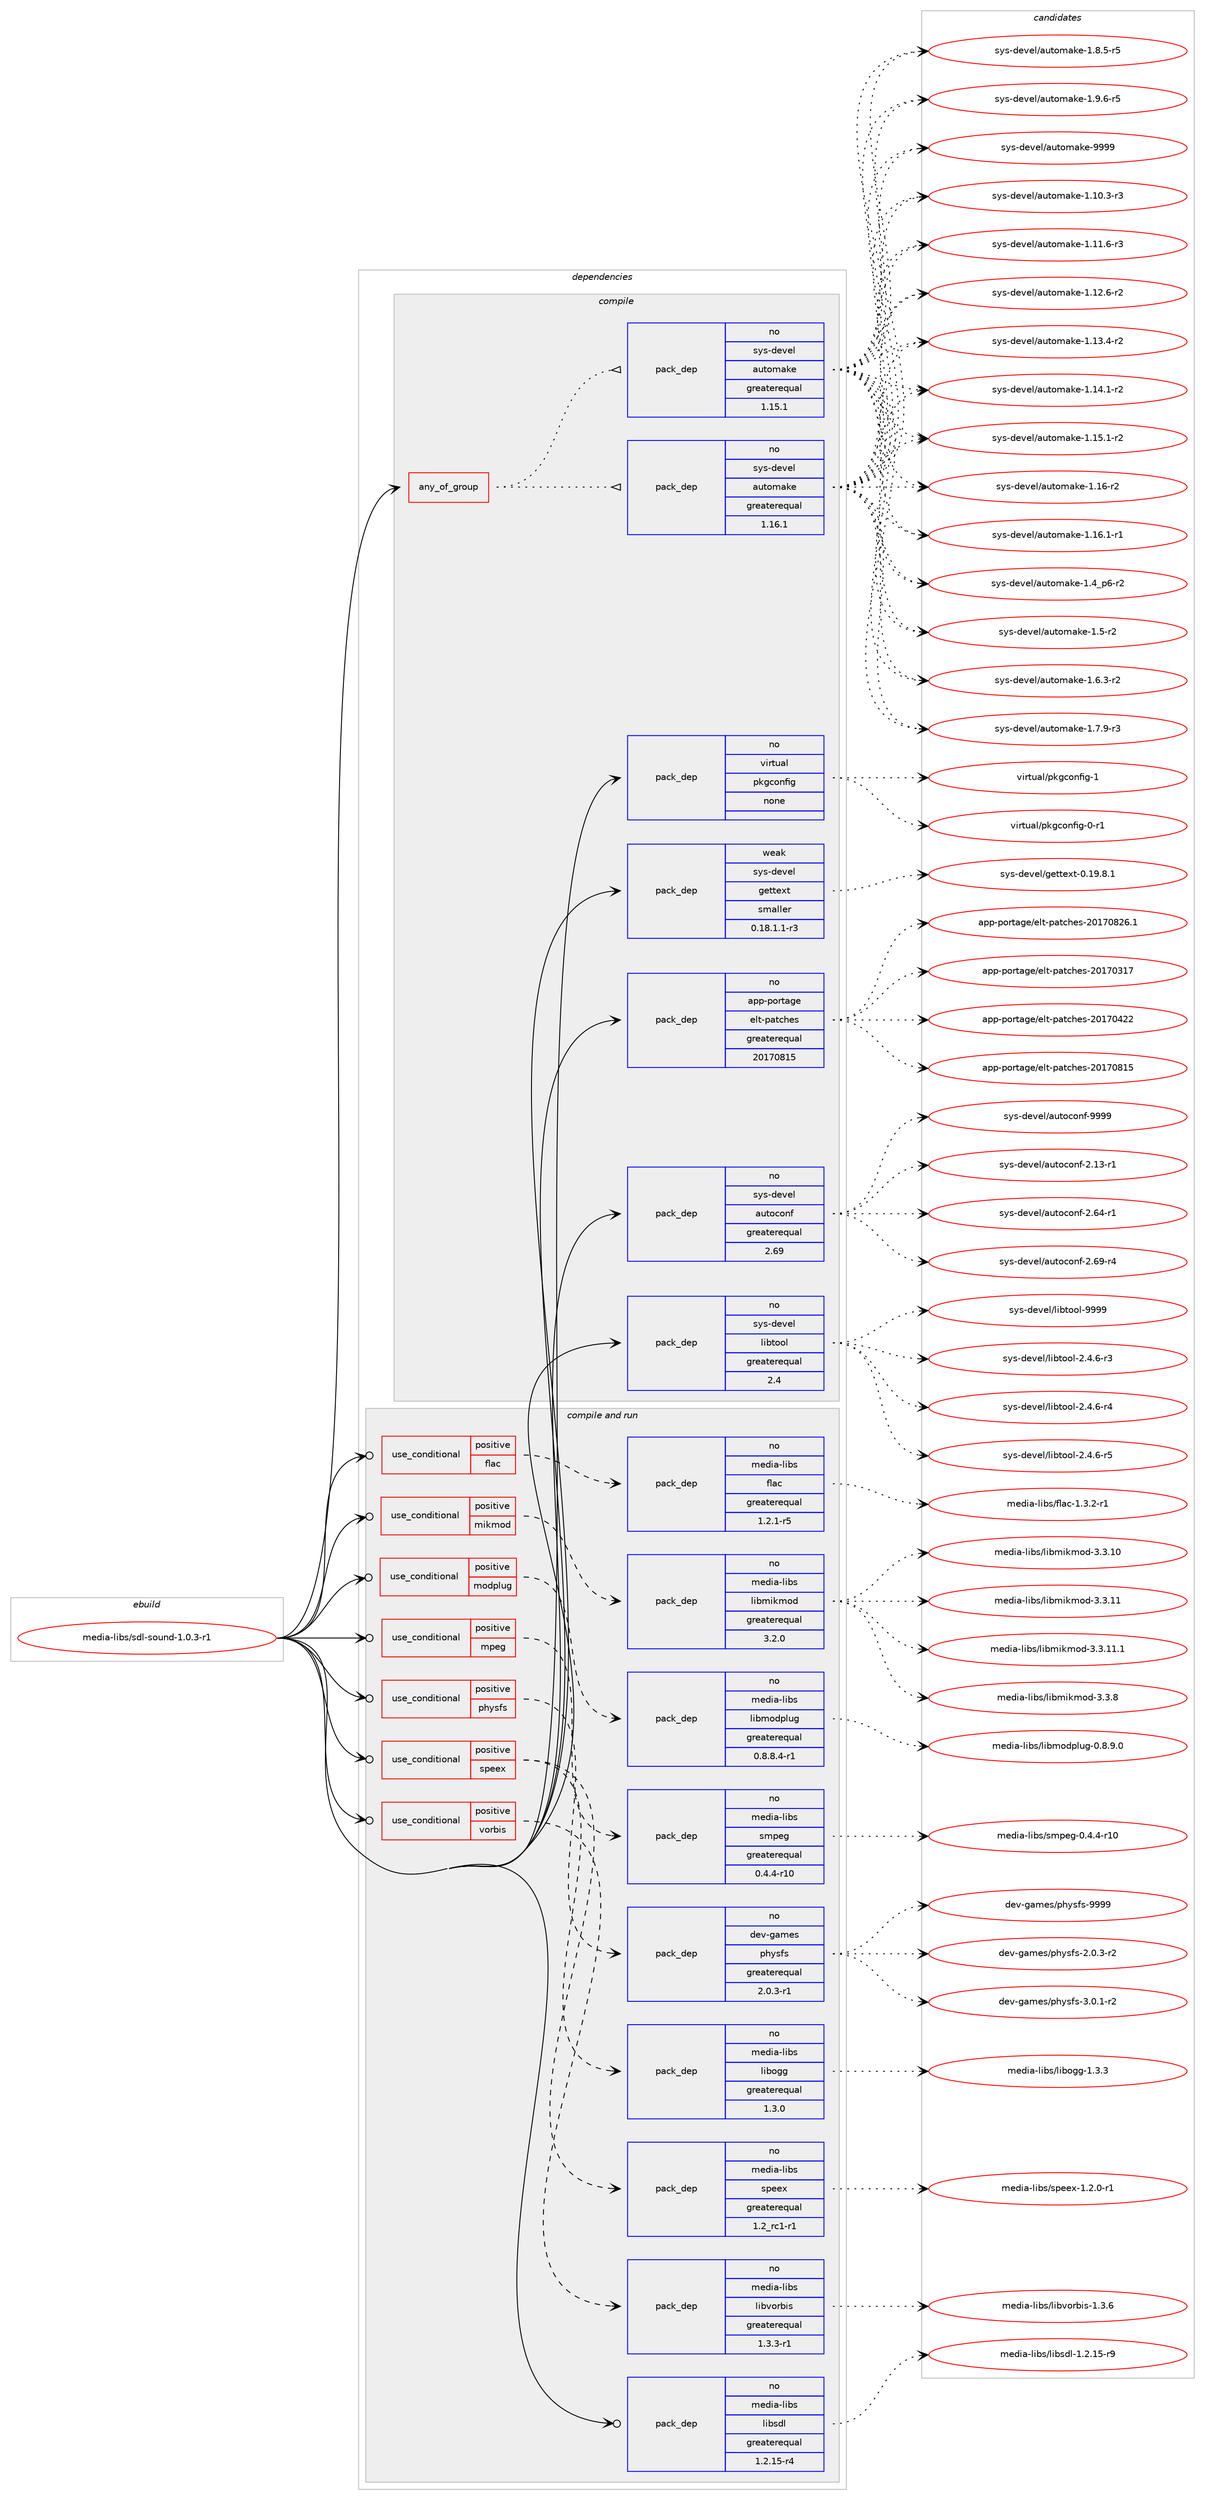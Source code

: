 digraph prolog {

# *************
# Graph options
# *************

newrank=true;
concentrate=true;
compound=true;
graph [rankdir=LR,fontname=Helvetica,fontsize=10,ranksep=1.5];#, ranksep=2.5, nodesep=0.2];
edge  [arrowhead=vee];
node  [fontname=Helvetica,fontsize=10];

# **********
# The ebuild
# **********

subgraph cluster_leftcol {
color=gray;
rank=same;
label=<<i>ebuild</i>>;
id [label="media-libs/sdl-sound-1.0.3-r1", color=red, width=4, href="../media-libs/sdl-sound-1.0.3-r1.svg"];
}

# ****************
# The dependencies
# ****************

subgraph cluster_midcol {
color=gray;
label=<<i>dependencies</i>>;
subgraph cluster_compile {
fillcolor="#eeeeee";
style=filled;
label=<<i>compile</i>>;
subgraph any25312 {
dependency1618058 [label=<<TABLE BORDER="0" CELLBORDER="1" CELLSPACING="0" CELLPADDING="4"><TR><TD CELLPADDING="10">any_of_group</TD></TR></TABLE>>, shape=none, color=red];subgraph pack1156142 {
dependency1618059 [label=<<TABLE BORDER="0" CELLBORDER="1" CELLSPACING="0" CELLPADDING="4" WIDTH="220"><TR><TD ROWSPAN="6" CELLPADDING="30">pack_dep</TD></TR><TR><TD WIDTH="110">no</TD></TR><TR><TD>sys-devel</TD></TR><TR><TD>automake</TD></TR><TR><TD>greaterequal</TD></TR><TR><TD>1.16.1</TD></TR></TABLE>>, shape=none, color=blue];
}
dependency1618058:e -> dependency1618059:w [weight=20,style="dotted",arrowhead="oinv"];
subgraph pack1156143 {
dependency1618060 [label=<<TABLE BORDER="0" CELLBORDER="1" CELLSPACING="0" CELLPADDING="4" WIDTH="220"><TR><TD ROWSPAN="6" CELLPADDING="30">pack_dep</TD></TR><TR><TD WIDTH="110">no</TD></TR><TR><TD>sys-devel</TD></TR><TR><TD>automake</TD></TR><TR><TD>greaterequal</TD></TR><TR><TD>1.15.1</TD></TR></TABLE>>, shape=none, color=blue];
}
dependency1618058:e -> dependency1618060:w [weight=20,style="dotted",arrowhead="oinv"];
}
id:e -> dependency1618058:w [weight=20,style="solid",arrowhead="vee"];
subgraph pack1156144 {
dependency1618061 [label=<<TABLE BORDER="0" CELLBORDER="1" CELLSPACING="0" CELLPADDING="4" WIDTH="220"><TR><TD ROWSPAN="6" CELLPADDING="30">pack_dep</TD></TR><TR><TD WIDTH="110">no</TD></TR><TR><TD>app-portage</TD></TR><TR><TD>elt-patches</TD></TR><TR><TD>greaterequal</TD></TR><TR><TD>20170815</TD></TR></TABLE>>, shape=none, color=blue];
}
id:e -> dependency1618061:w [weight=20,style="solid",arrowhead="vee"];
subgraph pack1156145 {
dependency1618062 [label=<<TABLE BORDER="0" CELLBORDER="1" CELLSPACING="0" CELLPADDING="4" WIDTH="220"><TR><TD ROWSPAN="6" CELLPADDING="30">pack_dep</TD></TR><TR><TD WIDTH="110">no</TD></TR><TR><TD>sys-devel</TD></TR><TR><TD>autoconf</TD></TR><TR><TD>greaterequal</TD></TR><TR><TD>2.69</TD></TR></TABLE>>, shape=none, color=blue];
}
id:e -> dependency1618062:w [weight=20,style="solid",arrowhead="vee"];
subgraph pack1156146 {
dependency1618063 [label=<<TABLE BORDER="0" CELLBORDER="1" CELLSPACING="0" CELLPADDING="4" WIDTH="220"><TR><TD ROWSPAN="6" CELLPADDING="30">pack_dep</TD></TR><TR><TD WIDTH="110">no</TD></TR><TR><TD>sys-devel</TD></TR><TR><TD>libtool</TD></TR><TR><TD>greaterequal</TD></TR><TR><TD>2.4</TD></TR></TABLE>>, shape=none, color=blue];
}
id:e -> dependency1618063:w [weight=20,style="solid",arrowhead="vee"];
subgraph pack1156147 {
dependency1618064 [label=<<TABLE BORDER="0" CELLBORDER="1" CELLSPACING="0" CELLPADDING="4" WIDTH="220"><TR><TD ROWSPAN="6" CELLPADDING="30">pack_dep</TD></TR><TR><TD WIDTH="110">no</TD></TR><TR><TD>virtual</TD></TR><TR><TD>pkgconfig</TD></TR><TR><TD>none</TD></TR><TR><TD></TD></TR></TABLE>>, shape=none, color=blue];
}
id:e -> dependency1618064:w [weight=20,style="solid",arrowhead="vee"];
subgraph pack1156148 {
dependency1618065 [label=<<TABLE BORDER="0" CELLBORDER="1" CELLSPACING="0" CELLPADDING="4" WIDTH="220"><TR><TD ROWSPAN="6" CELLPADDING="30">pack_dep</TD></TR><TR><TD WIDTH="110">weak</TD></TR><TR><TD>sys-devel</TD></TR><TR><TD>gettext</TD></TR><TR><TD>smaller</TD></TR><TR><TD>0.18.1.1-r3</TD></TR></TABLE>>, shape=none, color=blue];
}
id:e -> dependency1618065:w [weight=20,style="solid",arrowhead="vee"];
}
subgraph cluster_compileandrun {
fillcolor="#eeeeee";
style=filled;
label=<<i>compile and run</i>>;
subgraph cond435856 {
dependency1618066 [label=<<TABLE BORDER="0" CELLBORDER="1" CELLSPACING="0" CELLPADDING="4"><TR><TD ROWSPAN="3" CELLPADDING="10">use_conditional</TD></TR><TR><TD>positive</TD></TR><TR><TD>flac</TD></TR></TABLE>>, shape=none, color=red];
subgraph pack1156149 {
dependency1618067 [label=<<TABLE BORDER="0" CELLBORDER="1" CELLSPACING="0" CELLPADDING="4" WIDTH="220"><TR><TD ROWSPAN="6" CELLPADDING="30">pack_dep</TD></TR><TR><TD WIDTH="110">no</TD></TR><TR><TD>media-libs</TD></TR><TR><TD>flac</TD></TR><TR><TD>greaterequal</TD></TR><TR><TD>1.2.1-r5</TD></TR></TABLE>>, shape=none, color=blue];
}
dependency1618066:e -> dependency1618067:w [weight=20,style="dashed",arrowhead="vee"];
}
id:e -> dependency1618066:w [weight=20,style="solid",arrowhead="odotvee"];
subgraph cond435857 {
dependency1618068 [label=<<TABLE BORDER="0" CELLBORDER="1" CELLSPACING="0" CELLPADDING="4"><TR><TD ROWSPAN="3" CELLPADDING="10">use_conditional</TD></TR><TR><TD>positive</TD></TR><TR><TD>mikmod</TD></TR></TABLE>>, shape=none, color=red];
subgraph pack1156150 {
dependency1618069 [label=<<TABLE BORDER="0" CELLBORDER="1" CELLSPACING="0" CELLPADDING="4" WIDTH="220"><TR><TD ROWSPAN="6" CELLPADDING="30">pack_dep</TD></TR><TR><TD WIDTH="110">no</TD></TR><TR><TD>media-libs</TD></TR><TR><TD>libmikmod</TD></TR><TR><TD>greaterequal</TD></TR><TR><TD>3.2.0</TD></TR></TABLE>>, shape=none, color=blue];
}
dependency1618068:e -> dependency1618069:w [weight=20,style="dashed",arrowhead="vee"];
}
id:e -> dependency1618068:w [weight=20,style="solid",arrowhead="odotvee"];
subgraph cond435858 {
dependency1618070 [label=<<TABLE BORDER="0" CELLBORDER="1" CELLSPACING="0" CELLPADDING="4"><TR><TD ROWSPAN="3" CELLPADDING="10">use_conditional</TD></TR><TR><TD>positive</TD></TR><TR><TD>modplug</TD></TR></TABLE>>, shape=none, color=red];
subgraph pack1156151 {
dependency1618071 [label=<<TABLE BORDER="0" CELLBORDER="1" CELLSPACING="0" CELLPADDING="4" WIDTH="220"><TR><TD ROWSPAN="6" CELLPADDING="30">pack_dep</TD></TR><TR><TD WIDTH="110">no</TD></TR><TR><TD>media-libs</TD></TR><TR><TD>libmodplug</TD></TR><TR><TD>greaterequal</TD></TR><TR><TD>0.8.8.4-r1</TD></TR></TABLE>>, shape=none, color=blue];
}
dependency1618070:e -> dependency1618071:w [weight=20,style="dashed",arrowhead="vee"];
}
id:e -> dependency1618070:w [weight=20,style="solid",arrowhead="odotvee"];
subgraph cond435859 {
dependency1618072 [label=<<TABLE BORDER="0" CELLBORDER="1" CELLSPACING="0" CELLPADDING="4"><TR><TD ROWSPAN="3" CELLPADDING="10">use_conditional</TD></TR><TR><TD>positive</TD></TR><TR><TD>mpeg</TD></TR></TABLE>>, shape=none, color=red];
subgraph pack1156152 {
dependency1618073 [label=<<TABLE BORDER="0" CELLBORDER="1" CELLSPACING="0" CELLPADDING="4" WIDTH="220"><TR><TD ROWSPAN="6" CELLPADDING="30">pack_dep</TD></TR><TR><TD WIDTH="110">no</TD></TR><TR><TD>media-libs</TD></TR><TR><TD>smpeg</TD></TR><TR><TD>greaterequal</TD></TR><TR><TD>0.4.4-r10</TD></TR></TABLE>>, shape=none, color=blue];
}
dependency1618072:e -> dependency1618073:w [weight=20,style="dashed",arrowhead="vee"];
}
id:e -> dependency1618072:w [weight=20,style="solid",arrowhead="odotvee"];
subgraph cond435860 {
dependency1618074 [label=<<TABLE BORDER="0" CELLBORDER="1" CELLSPACING="0" CELLPADDING="4"><TR><TD ROWSPAN="3" CELLPADDING="10">use_conditional</TD></TR><TR><TD>positive</TD></TR><TR><TD>physfs</TD></TR></TABLE>>, shape=none, color=red];
subgraph pack1156153 {
dependency1618075 [label=<<TABLE BORDER="0" CELLBORDER="1" CELLSPACING="0" CELLPADDING="4" WIDTH="220"><TR><TD ROWSPAN="6" CELLPADDING="30">pack_dep</TD></TR><TR><TD WIDTH="110">no</TD></TR><TR><TD>dev-games</TD></TR><TR><TD>physfs</TD></TR><TR><TD>greaterequal</TD></TR><TR><TD>2.0.3-r1</TD></TR></TABLE>>, shape=none, color=blue];
}
dependency1618074:e -> dependency1618075:w [weight=20,style="dashed",arrowhead="vee"];
}
id:e -> dependency1618074:w [weight=20,style="solid",arrowhead="odotvee"];
subgraph cond435861 {
dependency1618076 [label=<<TABLE BORDER="0" CELLBORDER="1" CELLSPACING="0" CELLPADDING="4"><TR><TD ROWSPAN="3" CELLPADDING="10">use_conditional</TD></TR><TR><TD>positive</TD></TR><TR><TD>speex</TD></TR></TABLE>>, shape=none, color=red];
subgraph pack1156154 {
dependency1618077 [label=<<TABLE BORDER="0" CELLBORDER="1" CELLSPACING="0" CELLPADDING="4" WIDTH="220"><TR><TD ROWSPAN="6" CELLPADDING="30">pack_dep</TD></TR><TR><TD WIDTH="110">no</TD></TR><TR><TD>media-libs</TD></TR><TR><TD>speex</TD></TR><TR><TD>greaterequal</TD></TR><TR><TD>1.2_rc1-r1</TD></TR></TABLE>>, shape=none, color=blue];
}
dependency1618076:e -> dependency1618077:w [weight=20,style="dashed",arrowhead="vee"];
subgraph pack1156155 {
dependency1618078 [label=<<TABLE BORDER="0" CELLBORDER="1" CELLSPACING="0" CELLPADDING="4" WIDTH="220"><TR><TD ROWSPAN="6" CELLPADDING="30">pack_dep</TD></TR><TR><TD WIDTH="110">no</TD></TR><TR><TD>media-libs</TD></TR><TR><TD>libogg</TD></TR><TR><TD>greaterequal</TD></TR><TR><TD>1.3.0</TD></TR></TABLE>>, shape=none, color=blue];
}
dependency1618076:e -> dependency1618078:w [weight=20,style="dashed",arrowhead="vee"];
}
id:e -> dependency1618076:w [weight=20,style="solid",arrowhead="odotvee"];
subgraph cond435862 {
dependency1618079 [label=<<TABLE BORDER="0" CELLBORDER="1" CELLSPACING="0" CELLPADDING="4"><TR><TD ROWSPAN="3" CELLPADDING="10">use_conditional</TD></TR><TR><TD>positive</TD></TR><TR><TD>vorbis</TD></TR></TABLE>>, shape=none, color=red];
subgraph pack1156156 {
dependency1618080 [label=<<TABLE BORDER="0" CELLBORDER="1" CELLSPACING="0" CELLPADDING="4" WIDTH="220"><TR><TD ROWSPAN="6" CELLPADDING="30">pack_dep</TD></TR><TR><TD WIDTH="110">no</TD></TR><TR><TD>media-libs</TD></TR><TR><TD>libvorbis</TD></TR><TR><TD>greaterequal</TD></TR><TR><TD>1.3.3-r1</TD></TR></TABLE>>, shape=none, color=blue];
}
dependency1618079:e -> dependency1618080:w [weight=20,style="dashed",arrowhead="vee"];
}
id:e -> dependency1618079:w [weight=20,style="solid",arrowhead="odotvee"];
subgraph pack1156157 {
dependency1618081 [label=<<TABLE BORDER="0" CELLBORDER="1" CELLSPACING="0" CELLPADDING="4" WIDTH="220"><TR><TD ROWSPAN="6" CELLPADDING="30">pack_dep</TD></TR><TR><TD WIDTH="110">no</TD></TR><TR><TD>media-libs</TD></TR><TR><TD>libsdl</TD></TR><TR><TD>greaterequal</TD></TR><TR><TD>1.2.15-r4</TD></TR></TABLE>>, shape=none, color=blue];
}
id:e -> dependency1618081:w [weight=20,style="solid",arrowhead="odotvee"];
}
subgraph cluster_run {
fillcolor="#eeeeee";
style=filled;
label=<<i>run</i>>;
}
}

# **************
# The candidates
# **************

subgraph cluster_choices {
rank=same;
color=gray;
label=<<i>candidates</i>>;

subgraph choice1156142 {
color=black;
nodesep=1;
choice11512111545100101118101108479711711611110997107101454946494846514511451 [label="sys-devel/automake-1.10.3-r3", color=red, width=4,href="../sys-devel/automake-1.10.3-r3.svg"];
choice11512111545100101118101108479711711611110997107101454946494946544511451 [label="sys-devel/automake-1.11.6-r3", color=red, width=4,href="../sys-devel/automake-1.11.6-r3.svg"];
choice11512111545100101118101108479711711611110997107101454946495046544511450 [label="sys-devel/automake-1.12.6-r2", color=red, width=4,href="../sys-devel/automake-1.12.6-r2.svg"];
choice11512111545100101118101108479711711611110997107101454946495146524511450 [label="sys-devel/automake-1.13.4-r2", color=red, width=4,href="../sys-devel/automake-1.13.4-r2.svg"];
choice11512111545100101118101108479711711611110997107101454946495246494511450 [label="sys-devel/automake-1.14.1-r2", color=red, width=4,href="../sys-devel/automake-1.14.1-r2.svg"];
choice11512111545100101118101108479711711611110997107101454946495346494511450 [label="sys-devel/automake-1.15.1-r2", color=red, width=4,href="../sys-devel/automake-1.15.1-r2.svg"];
choice1151211154510010111810110847971171161111099710710145494649544511450 [label="sys-devel/automake-1.16-r2", color=red, width=4,href="../sys-devel/automake-1.16-r2.svg"];
choice11512111545100101118101108479711711611110997107101454946495446494511449 [label="sys-devel/automake-1.16.1-r1", color=red, width=4,href="../sys-devel/automake-1.16.1-r1.svg"];
choice115121115451001011181011084797117116111109971071014549465295112544511450 [label="sys-devel/automake-1.4_p6-r2", color=red, width=4,href="../sys-devel/automake-1.4_p6-r2.svg"];
choice11512111545100101118101108479711711611110997107101454946534511450 [label="sys-devel/automake-1.5-r2", color=red, width=4,href="../sys-devel/automake-1.5-r2.svg"];
choice115121115451001011181011084797117116111109971071014549465446514511450 [label="sys-devel/automake-1.6.3-r2", color=red, width=4,href="../sys-devel/automake-1.6.3-r2.svg"];
choice115121115451001011181011084797117116111109971071014549465546574511451 [label="sys-devel/automake-1.7.9-r3", color=red, width=4,href="../sys-devel/automake-1.7.9-r3.svg"];
choice115121115451001011181011084797117116111109971071014549465646534511453 [label="sys-devel/automake-1.8.5-r5", color=red, width=4,href="../sys-devel/automake-1.8.5-r5.svg"];
choice115121115451001011181011084797117116111109971071014549465746544511453 [label="sys-devel/automake-1.9.6-r5", color=red, width=4,href="../sys-devel/automake-1.9.6-r5.svg"];
choice115121115451001011181011084797117116111109971071014557575757 [label="sys-devel/automake-9999", color=red, width=4,href="../sys-devel/automake-9999.svg"];
dependency1618059:e -> choice11512111545100101118101108479711711611110997107101454946494846514511451:w [style=dotted,weight="100"];
dependency1618059:e -> choice11512111545100101118101108479711711611110997107101454946494946544511451:w [style=dotted,weight="100"];
dependency1618059:e -> choice11512111545100101118101108479711711611110997107101454946495046544511450:w [style=dotted,weight="100"];
dependency1618059:e -> choice11512111545100101118101108479711711611110997107101454946495146524511450:w [style=dotted,weight="100"];
dependency1618059:e -> choice11512111545100101118101108479711711611110997107101454946495246494511450:w [style=dotted,weight="100"];
dependency1618059:e -> choice11512111545100101118101108479711711611110997107101454946495346494511450:w [style=dotted,weight="100"];
dependency1618059:e -> choice1151211154510010111810110847971171161111099710710145494649544511450:w [style=dotted,weight="100"];
dependency1618059:e -> choice11512111545100101118101108479711711611110997107101454946495446494511449:w [style=dotted,weight="100"];
dependency1618059:e -> choice115121115451001011181011084797117116111109971071014549465295112544511450:w [style=dotted,weight="100"];
dependency1618059:e -> choice11512111545100101118101108479711711611110997107101454946534511450:w [style=dotted,weight="100"];
dependency1618059:e -> choice115121115451001011181011084797117116111109971071014549465446514511450:w [style=dotted,weight="100"];
dependency1618059:e -> choice115121115451001011181011084797117116111109971071014549465546574511451:w [style=dotted,weight="100"];
dependency1618059:e -> choice115121115451001011181011084797117116111109971071014549465646534511453:w [style=dotted,weight="100"];
dependency1618059:e -> choice115121115451001011181011084797117116111109971071014549465746544511453:w [style=dotted,weight="100"];
dependency1618059:e -> choice115121115451001011181011084797117116111109971071014557575757:w [style=dotted,weight="100"];
}
subgraph choice1156143 {
color=black;
nodesep=1;
choice11512111545100101118101108479711711611110997107101454946494846514511451 [label="sys-devel/automake-1.10.3-r3", color=red, width=4,href="../sys-devel/automake-1.10.3-r3.svg"];
choice11512111545100101118101108479711711611110997107101454946494946544511451 [label="sys-devel/automake-1.11.6-r3", color=red, width=4,href="../sys-devel/automake-1.11.6-r3.svg"];
choice11512111545100101118101108479711711611110997107101454946495046544511450 [label="sys-devel/automake-1.12.6-r2", color=red, width=4,href="../sys-devel/automake-1.12.6-r2.svg"];
choice11512111545100101118101108479711711611110997107101454946495146524511450 [label="sys-devel/automake-1.13.4-r2", color=red, width=4,href="../sys-devel/automake-1.13.4-r2.svg"];
choice11512111545100101118101108479711711611110997107101454946495246494511450 [label="sys-devel/automake-1.14.1-r2", color=red, width=4,href="../sys-devel/automake-1.14.1-r2.svg"];
choice11512111545100101118101108479711711611110997107101454946495346494511450 [label="sys-devel/automake-1.15.1-r2", color=red, width=4,href="../sys-devel/automake-1.15.1-r2.svg"];
choice1151211154510010111810110847971171161111099710710145494649544511450 [label="sys-devel/automake-1.16-r2", color=red, width=4,href="../sys-devel/automake-1.16-r2.svg"];
choice11512111545100101118101108479711711611110997107101454946495446494511449 [label="sys-devel/automake-1.16.1-r1", color=red, width=4,href="../sys-devel/automake-1.16.1-r1.svg"];
choice115121115451001011181011084797117116111109971071014549465295112544511450 [label="sys-devel/automake-1.4_p6-r2", color=red, width=4,href="../sys-devel/automake-1.4_p6-r2.svg"];
choice11512111545100101118101108479711711611110997107101454946534511450 [label="sys-devel/automake-1.5-r2", color=red, width=4,href="../sys-devel/automake-1.5-r2.svg"];
choice115121115451001011181011084797117116111109971071014549465446514511450 [label="sys-devel/automake-1.6.3-r2", color=red, width=4,href="../sys-devel/automake-1.6.3-r2.svg"];
choice115121115451001011181011084797117116111109971071014549465546574511451 [label="sys-devel/automake-1.7.9-r3", color=red, width=4,href="../sys-devel/automake-1.7.9-r3.svg"];
choice115121115451001011181011084797117116111109971071014549465646534511453 [label="sys-devel/automake-1.8.5-r5", color=red, width=4,href="../sys-devel/automake-1.8.5-r5.svg"];
choice115121115451001011181011084797117116111109971071014549465746544511453 [label="sys-devel/automake-1.9.6-r5", color=red, width=4,href="../sys-devel/automake-1.9.6-r5.svg"];
choice115121115451001011181011084797117116111109971071014557575757 [label="sys-devel/automake-9999", color=red, width=4,href="../sys-devel/automake-9999.svg"];
dependency1618060:e -> choice11512111545100101118101108479711711611110997107101454946494846514511451:w [style=dotted,weight="100"];
dependency1618060:e -> choice11512111545100101118101108479711711611110997107101454946494946544511451:w [style=dotted,weight="100"];
dependency1618060:e -> choice11512111545100101118101108479711711611110997107101454946495046544511450:w [style=dotted,weight="100"];
dependency1618060:e -> choice11512111545100101118101108479711711611110997107101454946495146524511450:w [style=dotted,weight="100"];
dependency1618060:e -> choice11512111545100101118101108479711711611110997107101454946495246494511450:w [style=dotted,weight="100"];
dependency1618060:e -> choice11512111545100101118101108479711711611110997107101454946495346494511450:w [style=dotted,weight="100"];
dependency1618060:e -> choice1151211154510010111810110847971171161111099710710145494649544511450:w [style=dotted,weight="100"];
dependency1618060:e -> choice11512111545100101118101108479711711611110997107101454946495446494511449:w [style=dotted,weight="100"];
dependency1618060:e -> choice115121115451001011181011084797117116111109971071014549465295112544511450:w [style=dotted,weight="100"];
dependency1618060:e -> choice11512111545100101118101108479711711611110997107101454946534511450:w [style=dotted,weight="100"];
dependency1618060:e -> choice115121115451001011181011084797117116111109971071014549465446514511450:w [style=dotted,weight="100"];
dependency1618060:e -> choice115121115451001011181011084797117116111109971071014549465546574511451:w [style=dotted,weight="100"];
dependency1618060:e -> choice115121115451001011181011084797117116111109971071014549465646534511453:w [style=dotted,weight="100"];
dependency1618060:e -> choice115121115451001011181011084797117116111109971071014549465746544511453:w [style=dotted,weight="100"];
dependency1618060:e -> choice115121115451001011181011084797117116111109971071014557575757:w [style=dotted,weight="100"];
}
subgraph choice1156144 {
color=black;
nodesep=1;
choice97112112451121111141169710310147101108116451129711699104101115455048495548514955 [label="app-portage/elt-patches-20170317", color=red, width=4,href="../app-portage/elt-patches-20170317.svg"];
choice97112112451121111141169710310147101108116451129711699104101115455048495548525050 [label="app-portage/elt-patches-20170422", color=red, width=4,href="../app-portage/elt-patches-20170422.svg"];
choice97112112451121111141169710310147101108116451129711699104101115455048495548564953 [label="app-portage/elt-patches-20170815", color=red, width=4,href="../app-portage/elt-patches-20170815.svg"];
choice971121124511211111411697103101471011081164511297116991041011154550484955485650544649 [label="app-portage/elt-patches-20170826.1", color=red, width=4,href="../app-portage/elt-patches-20170826.1.svg"];
dependency1618061:e -> choice97112112451121111141169710310147101108116451129711699104101115455048495548514955:w [style=dotted,weight="100"];
dependency1618061:e -> choice97112112451121111141169710310147101108116451129711699104101115455048495548525050:w [style=dotted,weight="100"];
dependency1618061:e -> choice97112112451121111141169710310147101108116451129711699104101115455048495548564953:w [style=dotted,weight="100"];
dependency1618061:e -> choice971121124511211111411697103101471011081164511297116991041011154550484955485650544649:w [style=dotted,weight="100"];
}
subgraph choice1156145 {
color=black;
nodesep=1;
choice1151211154510010111810110847971171161119911111010245504649514511449 [label="sys-devel/autoconf-2.13-r1", color=red, width=4,href="../sys-devel/autoconf-2.13-r1.svg"];
choice1151211154510010111810110847971171161119911111010245504654524511449 [label="sys-devel/autoconf-2.64-r1", color=red, width=4,href="../sys-devel/autoconf-2.64-r1.svg"];
choice1151211154510010111810110847971171161119911111010245504654574511452 [label="sys-devel/autoconf-2.69-r4", color=red, width=4,href="../sys-devel/autoconf-2.69-r4.svg"];
choice115121115451001011181011084797117116111991111101024557575757 [label="sys-devel/autoconf-9999", color=red, width=4,href="../sys-devel/autoconf-9999.svg"];
dependency1618062:e -> choice1151211154510010111810110847971171161119911111010245504649514511449:w [style=dotted,weight="100"];
dependency1618062:e -> choice1151211154510010111810110847971171161119911111010245504654524511449:w [style=dotted,weight="100"];
dependency1618062:e -> choice1151211154510010111810110847971171161119911111010245504654574511452:w [style=dotted,weight="100"];
dependency1618062:e -> choice115121115451001011181011084797117116111991111101024557575757:w [style=dotted,weight="100"];
}
subgraph choice1156146 {
color=black;
nodesep=1;
choice1151211154510010111810110847108105981161111111084550465246544511451 [label="sys-devel/libtool-2.4.6-r3", color=red, width=4,href="../sys-devel/libtool-2.4.6-r3.svg"];
choice1151211154510010111810110847108105981161111111084550465246544511452 [label="sys-devel/libtool-2.4.6-r4", color=red, width=4,href="../sys-devel/libtool-2.4.6-r4.svg"];
choice1151211154510010111810110847108105981161111111084550465246544511453 [label="sys-devel/libtool-2.4.6-r5", color=red, width=4,href="../sys-devel/libtool-2.4.6-r5.svg"];
choice1151211154510010111810110847108105981161111111084557575757 [label="sys-devel/libtool-9999", color=red, width=4,href="../sys-devel/libtool-9999.svg"];
dependency1618063:e -> choice1151211154510010111810110847108105981161111111084550465246544511451:w [style=dotted,weight="100"];
dependency1618063:e -> choice1151211154510010111810110847108105981161111111084550465246544511452:w [style=dotted,weight="100"];
dependency1618063:e -> choice1151211154510010111810110847108105981161111111084550465246544511453:w [style=dotted,weight="100"];
dependency1618063:e -> choice1151211154510010111810110847108105981161111111084557575757:w [style=dotted,weight="100"];
}
subgraph choice1156147 {
color=black;
nodesep=1;
choice11810511411611797108471121071039911111010210510345484511449 [label="virtual/pkgconfig-0-r1", color=red, width=4,href="../virtual/pkgconfig-0-r1.svg"];
choice1181051141161179710847112107103991111101021051034549 [label="virtual/pkgconfig-1", color=red, width=4,href="../virtual/pkgconfig-1.svg"];
dependency1618064:e -> choice11810511411611797108471121071039911111010210510345484511449:w [style=dotted,weight="100"];
dependency1618064:e -> choice1181051141161179710847112107103991111101021051034549:w [style=dotted,weight="100"];
}
subgraph choice1156148 {
color=black;
nodesep=1;
choice1151211154510010111810110847103101116116101120116454846495746564649 [label="sys-devel/gettext-0.19.8.1", color=red, width=4,href="../sys-devel/gettext-0.19.8.1.svg"];
dependency1618065:e -> choice1151211154510010111810110847103101116116101120116454846495746564649:w [style=dotted,weight="100"];
}
subgraph choice1156149 {
color=black;
nodesep=1;
choice1091011001059745108105981154710210897994549465146504511449 [label="media-libs/flac-1.3.2-r1", color=red, width=4,href="../media-libs/flac-1.3.2-r1.svg"];
dependency1618067:e -> choice1091011001059745108105981154710210897994549465146504511449:w [style=dotted,weight="100"];
}
subgraph choice1156150 {
color=black;
nodesep=1;
choice109101100105974510810598115471081059810910510710911110045514651464948 [label="media-libs/libmikmod-3.3.10", color=red, width=4,href="../media-libs/libmikmod-3.3.10.svg"];
choice109101100105974510810598115471081059810910510710911110045514651464949 [label="media-libs/libmikmod-3.3.11", color=red, width=4,href="../media-libs/libmikmod-3.3.11.svg"];
choice1091011001059745108105981154710810598109105107109111100455146514649494649 [label="media-libs/libmikmod-3.3.11.1", color=red, width=4,href="../media-libs/libmikmod-3.3.11.1.svg"];
choice1091011001059745108105981154710810598109105107109111100455146514656 [label="media-libs/libmikmod-3.3.8", color=red, width=4,href="../media-libs/libmikmod-3.3.8.svg"];
dependency1618069:e -> choice109101100105974510810598115471081059810910510710911110045514651464948:w [style=dotted,weight="100"];
dependency1618069:e -> choice109101100105974510810598115471081059810910510710911110045514651464949:w [style=dotted,weight="100"];
dependency1618069:e -> choice1091011001059745108105981154710810598109105107109111100455146514649494649:w [style=dotted,weight="100"];
dependency1618069:e -> choice1091011001059745108105981154710810598109105107109111100455146514656:w [style=dotted,weight="100"];
}
subgraph choice1156151 {
color=black;
nodesep=1;
choice10910110010597451081059811547108105981091111001121081171034548465646574648 [label="media-libs/libmodplug-0.8.9.0", color=red, width=4,href="../media-libs/libmodplug-0.8.9.0.svg"];
dependency1618071:e -> choice10910110010597451081059811547108105981091111001121081171034548465646574648:w [style=dotted,weight="100"];
}
subgraph choice1156152 {
color=black;
nodesep=1;
choice10910110010597451081059811547115109112101103454846524652451144948 [label="media-libs/smpeg-0.4.4-r10", color=red, width=4,href="../media-libs/smpeg-0.4.4-r10.svg"];
dependency1618073:e -> choice10910110010597451081059811547115109112101103454846524652451144948:w [style=dotted,weight="100"];
}
subgraph choice1156153 {
color=black;
nodesep=1;
choice1001011184510397109101115471121041211151021154550464846514511450 [label="dev-games/physfs-2.0.3-r2", color=red, width=4,href="../dev-games/physfs-2.0.3-r2.svg"];
choice1001011184510397109101115471121041211151021154551464846494511450 [label="dev-games/physfs-3.0.1-r2", color=red, width=4,href="../dev-games/physfs-3.0.1-r2.svg"];
choice1001011184510397109101115471121041211151021154557575757 [label="dev-games/physfs-9999", color=red, width=4,href="../dev-games/physfs-9999.svg"];
dependency1618075:e -> choice1001011184510397109101115471121041211151021154550464846514511450:w [style=dotted,weight="100"];
dependency1618075:e -> choice1001011184510397109101115471121041211151021154551464846494511450:w [style=dotted,weight="100"];
dependency1618075:e -> choice1001011184510397109101115471121041211151021154557575757:w [style=dotted,weight="100"];
}
subgraph choice1156154 {
color=black;
nodesep=1;
choice109101100105974510810598115471151121011011204549465046484511449 [label="media-libs/speex-1.2.0-r1", color=red, width=4,href="../media-libs/speex-1.2.0-r1.svg"];
dependency1618077:e -> choice109101100105974510810598115471151121011011204549465046484511449:w [style=dotted,weight="100"];
}
subgraph choice1156155 {
color=black;
nodesep=1;
choice1091011001059745108105981154710810598111103103454946514651 [label="media-libs/libogg-1.3.3", color=red, width=4,href="../media-libs/libogg-1.3.3.svg"];
dependency1618078:e -> choice1091011001059745108105981154710810598111103103454946514651:w [style=dotted,weight="100"];
}
subgraph choice1156156 {
color=black;
nodesep=1;
choice109101100105974510810598115471081059811811111498105115454946514654 [label="media-libs/libvorbis-1.3.6", color=red, width=4,href="../media-libs/libvorbis-1.3.6.svg"];
dependency1618080:e -> choice109101100105974510810598115471081059811811111498105115454946514654:w [style=dotted,weight="100"];
}
subgraph choice1156157 {
color=black;
nodesep=1;
choice1091011001059745108105981154710810598115100108454946504649534511457 [label="media-libs/libsdl-1.2.15-r9", color=red, width=4,href="../media-libs/libsdl-1.2.15-r9.svg"];
dependency1618081:e -> choice1091011001059745108105981154710810598115100108454946504649534511457:w [style=dotted,weight="100"];
}
}

}
